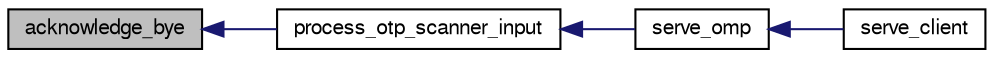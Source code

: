 digraph G
{
  bgcolor="transparent";
  edge [fontname="FreeSans",fontsize="10",labelfontname="FreeSans",labelfontsize="10"];
  node [fontname="FreeSans",fontsize="10",shape=record];
  rankdir=LR;
  Node1 [label="acknowledge_bye",height=0.2,width=0.4,color="black", fillcolor="grey75", style="filled" fontcolor="black"];
  Node1 -> Node2 [dir=back,color="midnightblue",fontsize="10",style="solid",fontname="FreeSans"];
  Node2 [label="process_otp_scanner_input",height=0.2,width=0.4,color="black",URL="$otp_8h.html#a1b96baa47510ea5ed59bb92d72667f9e",tooltip="Process any lines available in from_scanner."];
  Node2 -> Node3 [dir=back,color="midnightblue",fontsize="10",style="solid",fontname="FreeSans"];
  Node3 [label="serve_omp",height=0.2,width=0.4,color="black",URL="$ompd_8h.html#a7f466dcff37e0ce892d857ce36fe024a",tooltip="Serve the OpenVAS Management Protocol (OMP)."];
  Node3 -> Node4 [dir=back,color="midnightblue",fontsize="10",style="solid",fontname="FreeSans"];
  Node4 [label="serve_client",height=0.2,width=0.4,color="black",URL="$openvasmd_8c.html#a243bb570047f6e6f4653dfc8c2dd2ce6",tooltip="Serve the client."];
}
